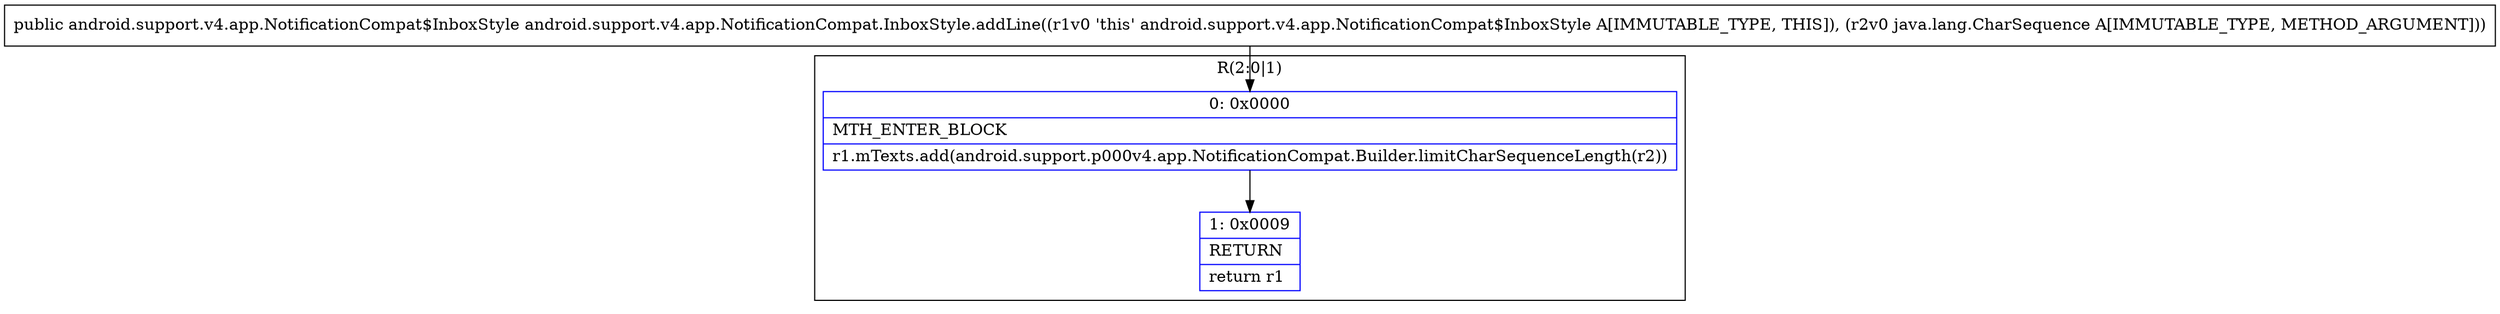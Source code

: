 digraph "CFG forandroid.support.v4.app.NotificationCompat.InboxStyle.addLine(Ljava\/lang\/CharSequence;)Landroid\/support\/v4\/app\/NotificationCompat$InboxStyle;" {
subgraph cluster_Region_1809401466 {
label = "R(2:0|1)";
node [shape=record,color=blue];
Node_0 [shape=record,label="{0\:\ 0x0000|MTH_ENTER_BLOCK\l|r1.mTexts.add(android.support.p000v4.app.NotificationCompat.Builder.limitCharSequenceLength(r2))\l}"];
Node_1 [shape=record,label="{1\:\ 0x0009|RETURN\l|return r1\l}"];
}
MethodNode[shape=record,label="{public android.support.v4.app.NotificationCompat$InboxStyle android.support.v4.app.NotificationCompat.InboxStyle.addLine((r1v0 'this' android.support.v4.app.NotificationCompat$InboxStyle A[IMMUTABLE_TYPE, THIS]), (r2v0 java.lang.CharSequence A[IMMUTABLE_TYPE, METHOD_ARGUMENT])) }"];
MethodNode -> Node_0;
Node_0 -> Node_1;
}

